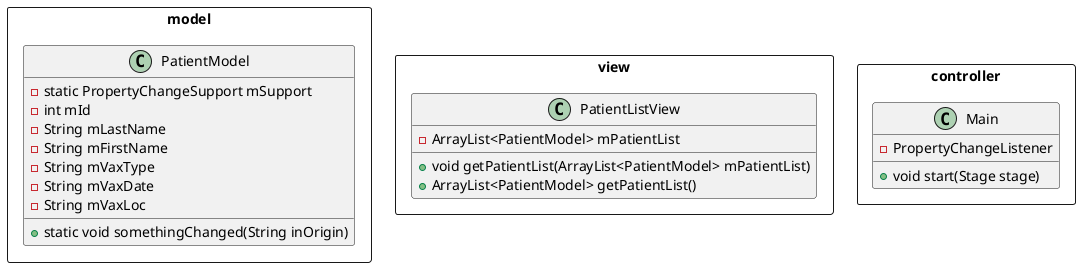 @startuml

package model <<Rectangle>> {
	class PatientModel
	{
		+ static void somethingChanged(String inOrigin)
		- static PropertyChangeSupport mSupport
		- int mId
		- String mLastName
		- String mFirstName
		- String mVaxType
		- String mVaxDate
		- String mVaxLoc
	}
}

package view <<Rectangle>> {
  class PatientListView {
	  + void getPatientList(ArrayList<PatientModel> mPatientList)
	  + ArrayList<PatientModel> getPatientList()
	  - ArrayList<PatientModel> mPatientList
  }
}

package controller <<Rectangle>> {
  class Main {
	   + void start(Stage stage)
	   - PropertyChangeListener
  }
}

@enduml